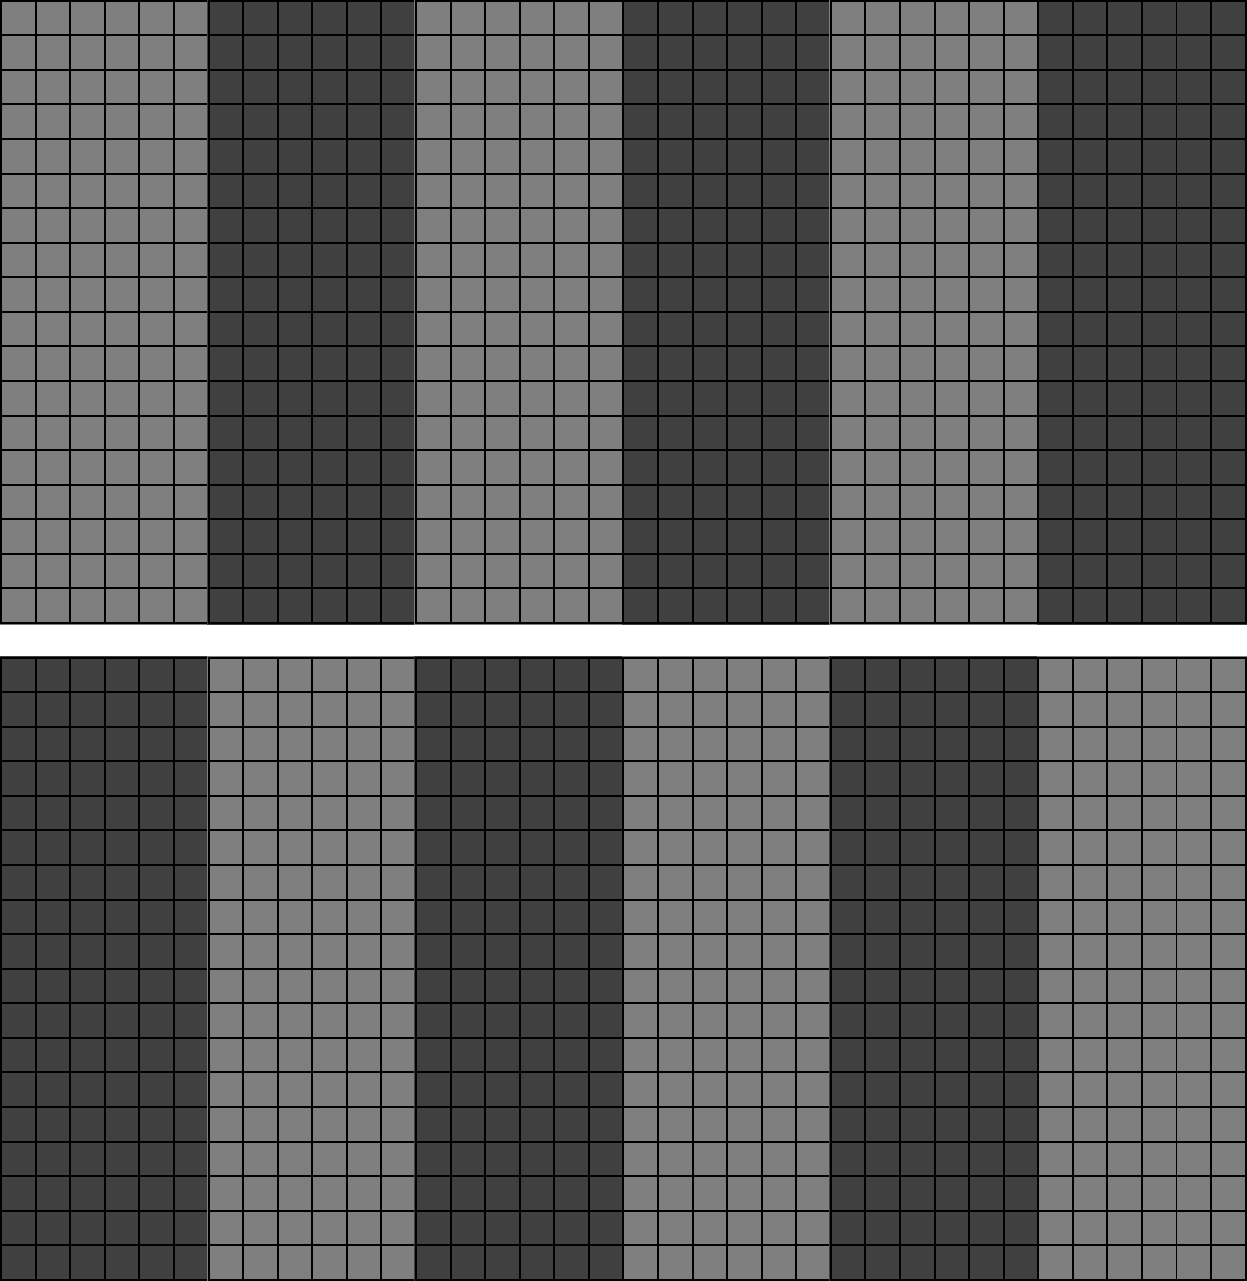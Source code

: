 // Asymptote-generated background for the simulation. To generate the png file
// used by firelight, run "asy -V -f png grid".

import math;

size(640, 640);
real offset = 6.;

for (int i = 0; i < 6; i += 1) {
    picture p = shift(i*offset,0)*grid(6,18);
    if (i % 2 == 0) {
        add(p, filltype = FillDraw(0.1, 0.1, rgb(heavygrey)));
    } else {
        add(p, filltype = FillDraw(0.1, 0.1, rgb(grey)));
    }
}

for (int i = 0; i < 6; i += 1) {
    picture p = shift(i*offset,19)*grid(6,18);
    if (i % 2 == 1) {
        add(p, filltype = FillDraw(0.1, 0.1, rgb(heavygrey)));
    } else {
        add(p, filltype = FillDraw(0.1, 0.1, rgb(grey)));
    }
}
